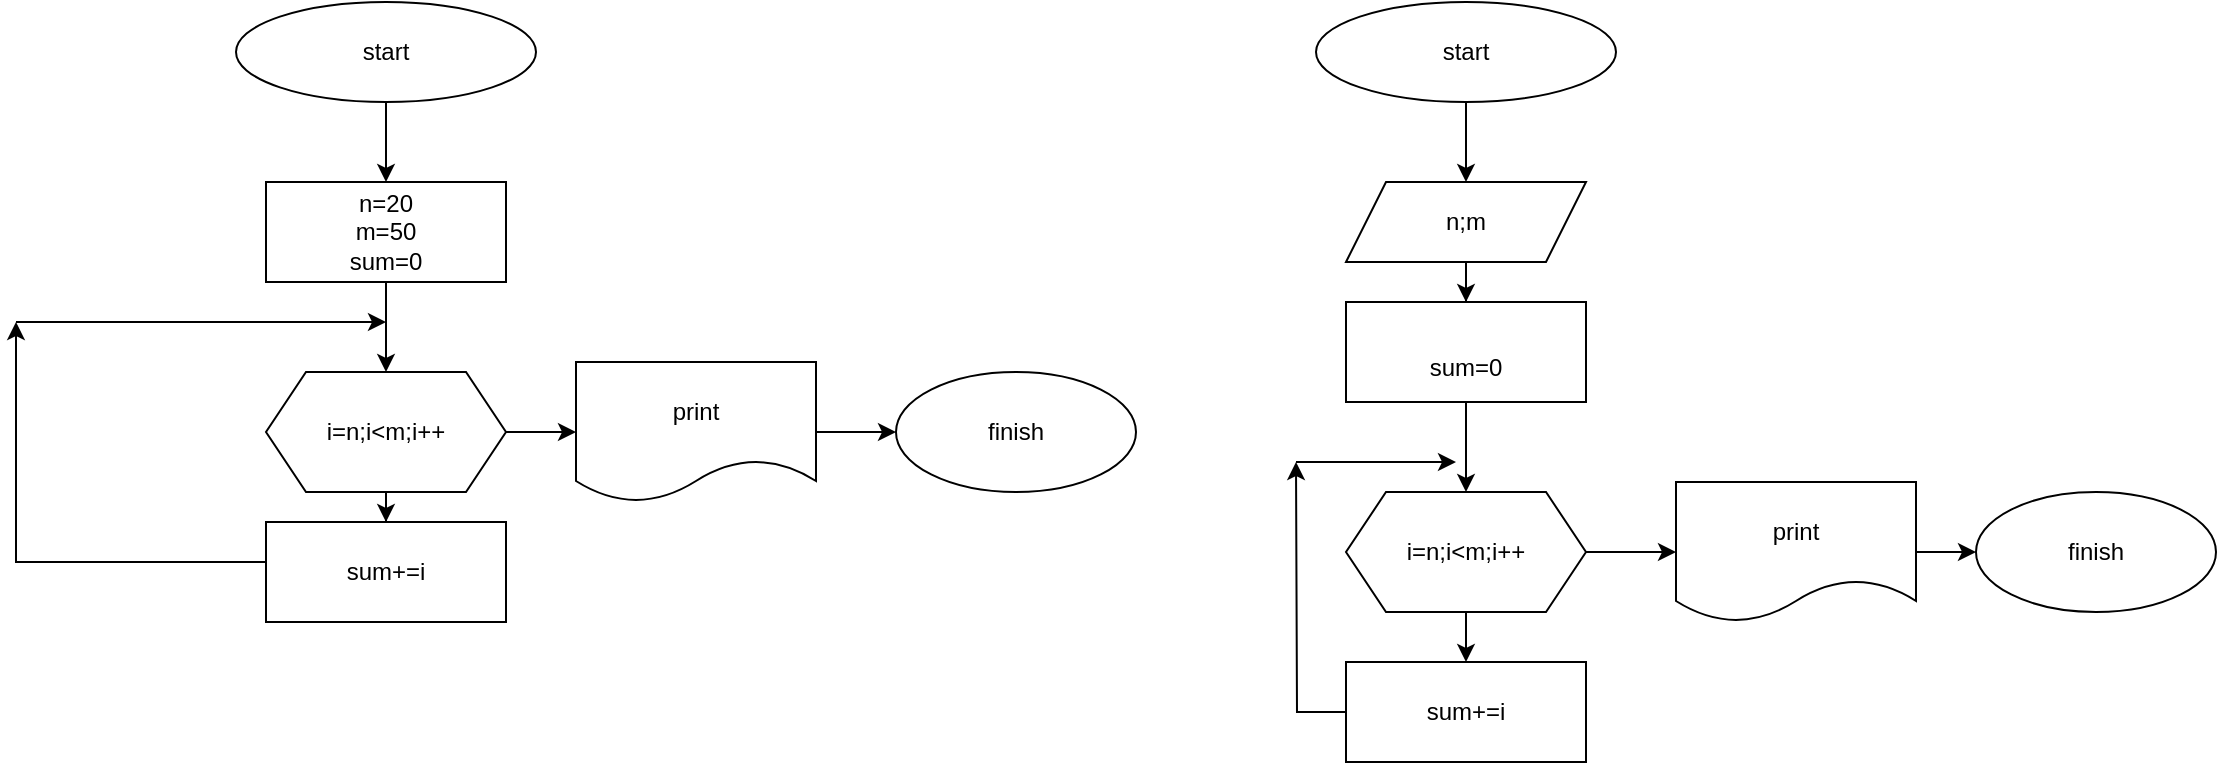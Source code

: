 <mxfile version="18.0.1" type="github">
  <diagram id="IoXJIi9ffzv8PMqlSjYH" name="Page-1">
    <mxGraphModel dx="1038" dy="579" grid="1" gridSize="10" guides="1" tooltips="1" connect="1" arrows="1" fold="1" page="1" pageScale="1" pageWidth="850" pageHeight="1100" math="0" shadow="0">
      <root>
        <mxCell id="0" />
        <mxCell id="1" parent="0" />
        <mxCell id="HxHVkMQKwAcovQtywWKm-3" value="" style="edgeStyle=orthogonalEdgeStyle;rounded=0;orthogonalLoop=1;jettySize=auto;html=1;" parent="1" source="HxHVkMQKwAcovQtywWKm-1" edge="1">
          <mxGeometry relative="1" as="geometry">
            <mxPoint x="285" y="140" as="targetPoint" />
          </mxGeometry>
        </mxCell>
        <mxCell id="HxHVkMQKwAcovQtywWKm-1" value="start" style="ellipse;whiteSpace=wrap;html=1;" parent="1" vertex="1">
          <mxGeometry x="210" y="50" width="150" height="50" as="geometry" />
        </mxCell>
        <mxCell id="HxHVkMQKwAcovQtywWKm-7" value="" style="edgeStyle=orthogonalEdgeStyle;rounded=0;orthogonalLoop=1;jettySize=auto;html=1;" parent="1" source="HxHVkMQKwAcovQtywWKm-4" target="HxHVkMQKwAcovQtywWKm-6" edge="1">
          <mxGeometry relative="1" as="geometry" />
        </mxCell>
        <mxCell id="HxHVkMQKwAcovQtywWKm-4" value="n=20&lt;br&gt;m=50&lt;br&gt;sum=0" style="whiteSpace=wrap;html=1;" parent="1" vertex="1">
          <mxGeometry x="225" y="140" width="120" height="50" as="geometry" />
        </mxCell>
        <mxCell id="HxHVkMQKwAcovQtywWKm-9" value="" style="edgeStyle=orthogonalEdgeStyle;rounded=0;orthogonalLoop=1;jettySize=auto;html=1;" parent="1" source="HxHVkMQKwAcovQtywWKm-6" target="HxHVkMQKwAcovQtywWKm-8" edge="1">
          <mxGeometry relative="1" as="geometry" />
        </mxCell>
        <mxCell id="HxHVkMQKwAcovQtywWKm-13" value="" style="edgeStyle=orthogonalEdgeStyle;rounded=0;orthogonalLoop=1;jettySize=auto;html=1;" parent="1" source="HxHVkMQKwAcovQtywWKm-6" target="HxHVkMQKwAcovQtywWKm-12" edge="1">
          <mxGeometry relative="1" as="geometry" />
        </mxCell>
        <mxCell id="HxHVkMQKwAcovQtywWKm-6" value="i=n;i&amp;lt;m;i++" style="shape=hexagon;perimeter=hexagonPerimeter2;whiteSpace=wrap;html=1;fixedSize=1;" parent="1" vertex="1">
          <mxGeometry x="225" y="235" width="120" height="60" as="geometry" />
        </mxCell>
        <mxCell id="HxHVkMQKwAcovQtywWKm-10" style="edgeStyle=orthogonalEdgeStyle;rounded=0;orthogonalLoop=1;jettySize=auto;html=1;" parent="1" source="HxHVkMQKwAcovQtywWKm-8" edge="1">
          <mxGeometry relative="1" as="geometry">
            <mxPoint x="100" y="210" as="targetPoint" />
            <Array as="points">
              <mxPoint x="100" y="330" />
            </Array>
          </mxGeometry>
        </mxCell>
        <mxCell id="HxHVkMQKwAcovQtywWKm-8" value="sum+=i" style="whiteSpace=wrap;html=1;" parent="1" vertex="1">
          <mxGeometry x="225" y="310" width="120" height="50" as="geometry" />
        </mxCell>
        <mxCell id="HxHVkMQKwAcovQtywWKm-11" value="" style="endArrow=classic;html=1;rounded=0;" parent="1" edge="1">
          <mxGeometry width="50" height="50" relative="1" as="geometry">
            <mxPoint x="100" y="210" as="sourcePoint" />
            <mxPoint x="285" y="210" as="targetPoint" />
            <Array as="points">
              <mxPoint x="160" y="210" />
            </Array>
          </mxGeometry>
        </mxCell>
        <mxCell id="HxHVkMQKwAcovQtywWKm-16" value="" style="edgeStyle=orthogonalEdgeStyle;rounded=0;orthogonalLoop=1;jettySize=auto;html=1;" parent="1" source="HxHVkMQKwAcovQtywWKm-12" target="HxHVkMQKwAcovQtywWKm-15" edge="1">
          <mxGeometry relative="1" as="geometry" />
        </mxCell>
        <mxCell id="HxHVkMQKwAcovQtywWKm-12" value="print" style="shape=document;whiteSpace=wrap;html=1;boundedLbl=1;" parent="1" vertex="1">
          <mxGeometry x="380" y="230" width="120" height="70" as="geometry" />
        </mxCell>
        <mxCell id="HxHVkMQKwAcovQtywWKm-15" value="finish" style="ellipse;whiteSpace=wrap;html=1;" parent="1" vertex="1">
          <mxGeometry x="540" y="235" width="120" height="60" as="geometry" />
        </mxCell>
        <mxCell id="HxHVkMQKwAcovQtywWKm-26" value="" style="edgeStyle=orthogonalEdgeStyle;rounded=0;orthogonalLoop=1;jettySize=auto;html=1;" parent="1" source="HxHVkMQKwAcovQtywWKm-19" target="HxHVkMQKwAcovQtywWKm-25" edge="1">
          <mxGeometry relative="1" as="geometry" />
        </mxCell>
        <mxCell id="HxHVkMQKwAcovQtywWKm-19" value="start" style="ellipse;whiteSpace=wrap;html=1;" parent="1" vertex="1">
          <mxGeometry x="750" y="50" width="150" height="50" as="geometry" />
        </mxCell>
        <mxCell id="HxHVkMQKwAcovQtywWKm-28" value="" style="edgeStyle=orthogonalEdgeStyle;rounded=0;orthogonalLoop=1;jettySize=auto;html=1;" parent="1" source="HxHVkMQKwAcovQtywWKm-20" target="HxHVkMQKwAcovQtywWKm-21" edge="1">
          <mxGeometry relative="1" as="geometry" />
        </mxCell>
        <mxCell id="HxHVkMQKwAcovQtywWKm-20" value="&lt;br&gt;sum=0" style="whiteSpace=wrap;html=1;" parent="1" vertex="1">
          <mxGeometry x="765" y="200" width="120" height="50" as="geometry" />
        </mxCell>
        <mxCell id="HxHVkMQKwAcovQtywWKm-29" value="" style="edgeStyle=orthogonalEdgeStyle;rounded=0;orthogonalLoop=1;jettySize=auto;html=1;" parent="1" source="HxHVkMQKwAcovQtywWKm-21" target="HxHVkMQKwAcovQtywWKm-22" edge="1">
          <mxGeometry relative="1" as="geometry" />
        </mxCell>
        <mxCell id="HxHVkMQKwAcovQtywWKm-32" value="" style="edgeStyle=orthogonalEdgeStyle;rounded=0;orthogonalLoop=1;jettySize=auto;html=1;" parent="1" source="HxHVkMQKwAcovQtywWKm-21" target="HxHVkMQKwAcovQtywWKm-23" edge="1">
          <mxGeometry relative="1" as="geometry" />
        </mxCell>
        <mxCell id="HxHVkMQKwAcovQtywWKm-21" value="i=n;i&amp;lt;m;i++" style="shape=hexagon;perimeter=hexagonPerimeter2;whiteSpace=wrap;html=1;fixedSize=1;" parent="1" vertex="1">
          <mxGeometry x="765" y="295" width="120" height="60" as="geometry" />
        </mxCell>
        <mxCell id="HxHVkMQKwAcovQtywWKm-30" style="edgeStyle=orthogonalEdgeStyle;rounded=0;orthogonalLoop=1;jettySize=auto;html=1;" parent="1" source="HxHVkMQKwAcovQtywWKm-22" edge="1">
          <mxGeometry relative="1" as="geometry">
            <mxPoint x="740" y="280" as="targetPoint" />
          </mxGeometry>
        </mxCell>
        <mxCell id="HxHVkMQKwAcovQtywWKm-22" value="sum+=i" style="whiteSpace=wrap;html=1;" parent="1" vertex="1">
          <mxGeometry x="765" y="380" width="120" height="50" as="geometry" />
        </mxCell>
        <mxCell id="HxHVkMQKwAcovQtywWKm-33" value="" style="edgeStyle=orthogonalEdgeStyle;rounded=0;orthogonalLoop=1;jettySize=auto;html=1;" parent="1" source="HxHVkMQKwAcovQtywWKm-23" target="HxHVkMQKwAcovQtywWKm-24" edge="1">
          <mxGeometry relative="1" as="geometry" />
        </mxCell>
        <mxCell id="HxHVkMQKwAcovQtywWKm-23" value="print" style="shape=document;whiteSpace=wrap;html=1;boundedLbl=1;" parent="1" vertex="1">
          <mxGeometry x="930" y="290" width="120" height="70" as="geometry" />
        </mxCell>
        <mxCell id="HxHVkMQKwAcovQtywWKm-24" value="finish" style="ellipse;whiteSpace=wrap;html=1;" parent="1" vertex="1">
          <mxGeometry x="1080" y="295" width="120" height="60" as="geometry" />
        </mxCell>
        <mxCell id="HxHVkMQKwAcovQtywWKm-27" value="" style="edgeStyle=orthogonalEdgeStyle;rounded=0;orthogonalLoop=1;jettySize=auto;html=1;" parent="1" source="HxHVkMQKwAcovQtywWKm-25" target="HxHVkMQKwAcovQtywWKm-20" edge="1">
          <mxGeometry relative="1" as="geometry" />
        </mxCell>
        <mxCell id="HxHVkMQKwAcovQtywWKm-25" value="n;m" style="shape=parallelogram;perimeter=parallelogramPerimeter;whiteSpace=wrap;html=1;fixedSize=1;" parent="1" vertex="1">
          <mxGeometry x="765" y="140" width="120" height="40" as="geometry" />
        </mxCell>
        <mxCell id="HxHVkMQKwAcovQtywWKm-31" value="" style="endArrow=classic;html=1;rounded=0;" parent="1" edge="1">
          <mxGeometry width="50" height="50" relative="1" as="geometry">
            <mxPoint x="740" y="280" as="sourcePoint" />
            <mxPoint x="820" y="280" as="targetPoint" />
          </mxGeometry>
        </mxCell>
      </root>
    </mxGraphModel>
  </diagram>
</mxfile>

